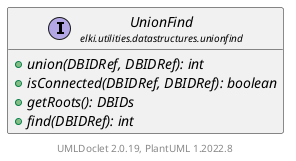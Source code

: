 @startuml
    remove .*\.(Instance|Par|Parameterizer|Factory)$
    set namespaceSeparator none
    hide empty fields
    hide empty methods

    interface "<size:14>UnionFind\n<size:10>elki.utilities.datastructures.unionfind" as elki.utilities.datastructures.unionfind.UnionFind [[UnionFind.html]] {
        {abstract} +union(DBIDRef, DBIDRef): int
        {abstract} +isConnected(DBIDRef, DBIDRef): boolean
        {abstract} +getRoots(): DBIDs
        {abstract} +find(DBIDRef): int
    }

    center footer UMLDoclet 2.0.19, PlantUML 1.2022.8
@enduml
